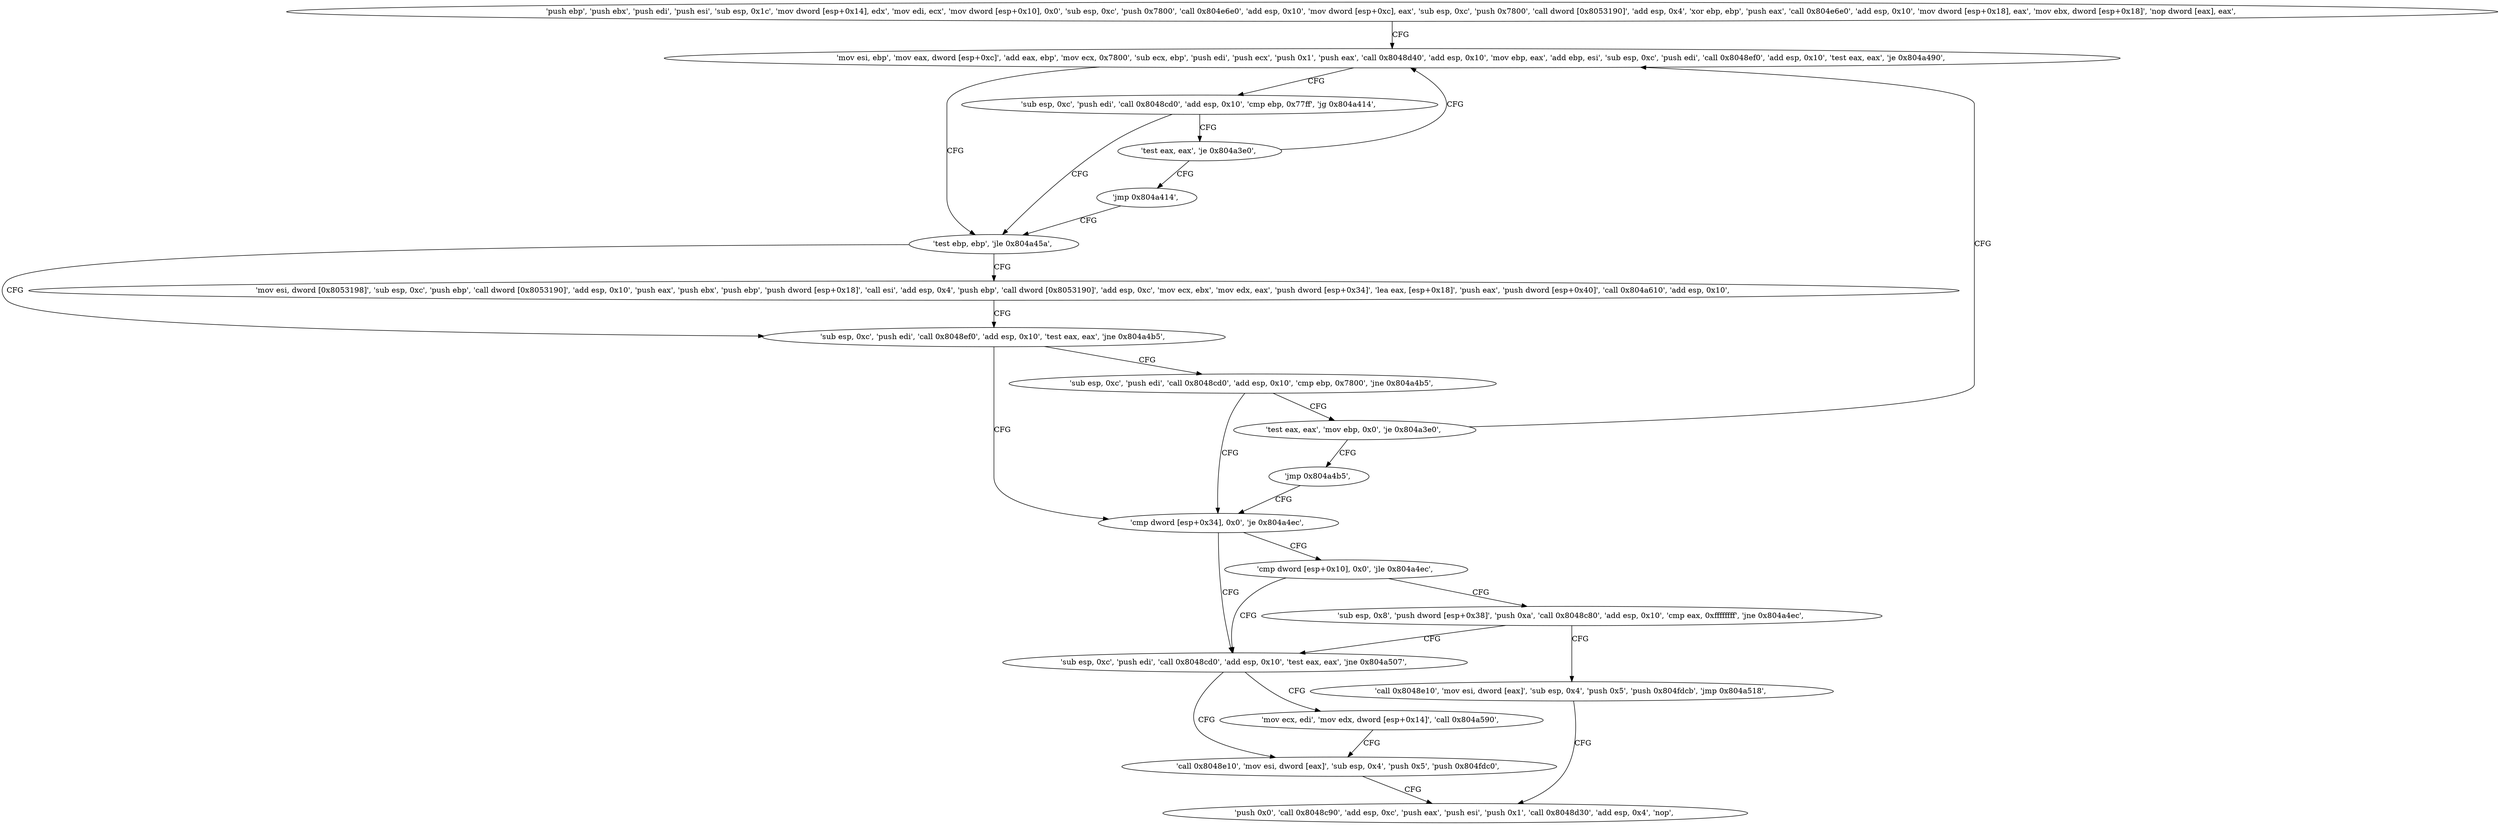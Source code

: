 digraph "func" {
"134521744" [label = "'push ebp', 'push ebx', 'push edi', 'push esi', 'sub esp, 0x1c', 'mov dword [esp+0x14], edx', 'mov edi, ecx', 'mov dword [esp+0x10], 0x0', 'sub esp, 0xc', 'push 0x7800', 'call 0x804e6e0', 'add esp, 0x10', 'mov dword [esp+0xc], eax', 'sub esp, 0xc', 'push 0x7800', 'call dword [0x8053190]', 'add esp, 0x4', 'xor ebp, ebp', 'push eax', 'call 0x804e6e0', 'add esp, 0x10', 'mov dword [esp+0x18], eax', 'mov ebx, dword [esp+0x18]', 'nop dword [eax], eax', " ]
"134521824" [label = "'mov esi, ebp', 'mov eax, dword [esp+0xc]', 'add eax, ebp', 'mov ecx, 0x7800', 'sub ecx, ebp', 'push edi', 'push ecx', 'push 0x1', 'push eax', 'call 0x8048d40', 'add esp, 0x10', 'mov ebp, eax', 'add ebp, esi', 'sub esp, 0xc', 'push edi', 'call 0x8048ef0', 'add esp, 0x10', 'test eax, eax', 'je 0x804a490', " ]
"134522000" [label = "'sub esp, 0xc', 'push edi', 'call 0x8048cd0', 'add esp, 0x10', 'cmp ebp, 0x77ff', 'jg 0x804a414', " ]
"134521876" [label = "'test ebp, ebp', 'jle 0x804a45a', " ]
"134522024" [label = "'test eax, eax', 'je 0x804a3e0', " ]
"134521946" [label = "'sub esp, 0xc', 'push edi', 'call 0x8048ef0', 'add esp, 0x10', 'test eax, eax', 'jne 0x804a4b5', " ]
"134521880" [label = "'mov esi, dword [0x8053198]', 'sub esp, 0xc', 'push ebp', 'call dword [0x8053190]', 'add esp, 0x10', 'push eax', 'push ebx', 'push ebp', 'push dword [esp+0x18]', 'call esi', 'add esp, 0x4', 'push ebp', 'call dword [0x8053190]', 'add esp, 0xc', 'mov ecx, ebx', 'mov edx, eax', 'push dword [esp+0x34]', 'lea eax, [esp+0x18]', 'push eax', 'push dword [esp+0x40]', 'call 0x804a610', 'add esp, 0x10', " ]
"134522032" [label = "'jmp 0x804a414', " ]
"134522037" [label = "'cmp dword [esp+0x34], 0x0', 'je 0x804a4ec', " ]
"134521962" [label = "'sub esp, 0xc', 'push edi', 'call 0x8048cd0', 'add esp, 0x10', 'cmp ebp, 0x7800', 'jne 0x804a4b5', " ]
"134522092" [label = "'sub esp, 0xc', 'push edi', 'call 0x8048cd0', 'add esp, 0x10', 'test eax, eax', 'jne 0x804a507', " ]
"134522044" [label = "'cmp dword [esp+0x10], 0x0', 'jle 0x804a4ec', " ]
"134521982" [label = "'test eax, eax', 'mov ebp, 0x0', 'je 0x804a3e0', " ]
"134522119" [label = "'call 0x8048e10', 'mov esi, dword [eax]', 'sub esp, 0x4', 'push 0x5', 'push 0x804fdc0', " ]
"134522108" [label = "'mov ecx, edi', 'mov edx, dword [esp+0x14]', 'call 0x804a590', " ]
"134522051" [label = "'sub esp, 0x8', 'push dword [esp+0x38]', 'push 0xa', 'call 0x8048c80', 'add esp, 0x10', 'cmp eax, 0xffffffff', 'jne 0x804a4ec', " ]
"134521995" [label = "'jmp 0x804a4b5', " ]
"134522136" [label = "'push 0x0', 'call 0x8048c90', 'add esp, 0xc', 'push eax', 'push esi', 'push 0x1', 'call 0x8048d30', 'add esp, 0x4', 'nop', " ]
"134522073" [label = "'call 0x8048e10', 'mov esi, dword [eax]', 'sub esp, 0x4', 'push 0x5', 'push 0x804fdcb', 'jmp 0x804a518', " ]
"134521744" -> "134521824" [ label = "CFG" ]
"134521824" -> "134522000" [ label = "CFG" ]
"134521824" -> "134521876" [ label = "CFG" ]
"134522000" -> "134521876" [ label = "CFG" ]
"134522000" -> "134522024" [ label = "CFG" ]
"134521876" -> "134521946" [ label = "CFG" ]
"134521876" -> "134521880" [ label = "CFG" ]
"134522024" -> "134521824" [ label = "CFG" ]
"134522024" -> "134522032" [ label = "CFG" ]
"134521946" -> "134522037" [ label = "CFG" ]
"134521946" -> "134521962" [ label = "CFG" ]
"134521880" -> "134521946" [ label = "CFG" ]
"134522032" -> "134521876" [ label = "CFG" ]
"134522037" -> "134522092" [ label = "CFG" ]
"134522037" -> "134522044" [ label = "CFG" ]
"134521962" -> "134522037" [ label = "CFG" ]
"134521962" -> "134521982" [ label = "CFG" ]
"134522092" -> "134522119" [ label = "CFG" ]
"134522092" -> "134522108" [ label = "CFG" ]
"134522044" -> "134522092" [ label = "CFG" ]
"134522044" -> "134522051" [ label = "CFG" ]
"134521982" -> "134521824" [ label = "CFG" ]
"134521982" -> "134521995" [ label = "CFG" ]
"134522119" -> "134522136" [ label = "CFG" ]
"134522108" -> "134522119" [ label = "CFG" ]
"134522051" -> "134522092" [ label = "CFG" ]
"134522051" -> "134522073" [ label = "CFG" ]
"134521995" -> "134522037" [ label = "CFG" ]
"134522073" -> "134522136" [ label = "CFG" ]
}
